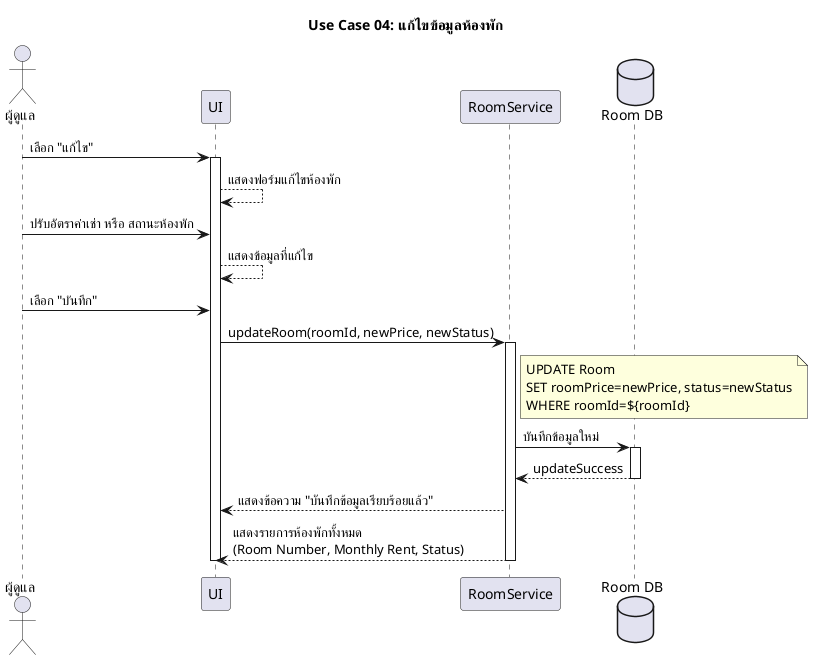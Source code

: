 @startuml
skinparam defaultFontName "TH Sarabun New"
title Use Case 04: แก้ไขข้อมูลห้องพัก
actor "ผู้ดูแล" as Admin
participant "UI" as UI
participant "RoomService" as MSROOM
database "Room DB" as RoomDB


Admin -> UI      : เลือก "แก้ไข"
activate UI

UI --> UI       : แสดงฟอร์มแก้ไขห้องพัก

Admin -> UI      : ปรับอัตราค่าเช่า หรือ สถานะห้องพัก
UI --> UI       : แสดงข้อมูลที่แก้ไข

Admin -> UI      : เลือก "บันทึก"
UI -> MSROOM    : updateRoom(roomId, newPrice, newStatus)
activate MSROOM


note right of  MSROOM
UPDATE Room
SET roomPrice=newPrice, status=newStatus
WHERE roomId=${roomId}
end note
MSROOM -> RoomDB: บันทึกข้อมูลใหม่
activate RoomDB


RoomDB --> MSROOM: updateSuccess
deactivate RoomDB

MSROOM --> UI    : แสดงข้อความ "บันทึกข้อมูลเรียบร้อยแล้ว"
MSROOM --> UI    : แสดงรายการห้องพักทั้งหมด\n(Room Number, Monthly Rent, Status)

deactivate MSROOM
deactivate UI

@enduml